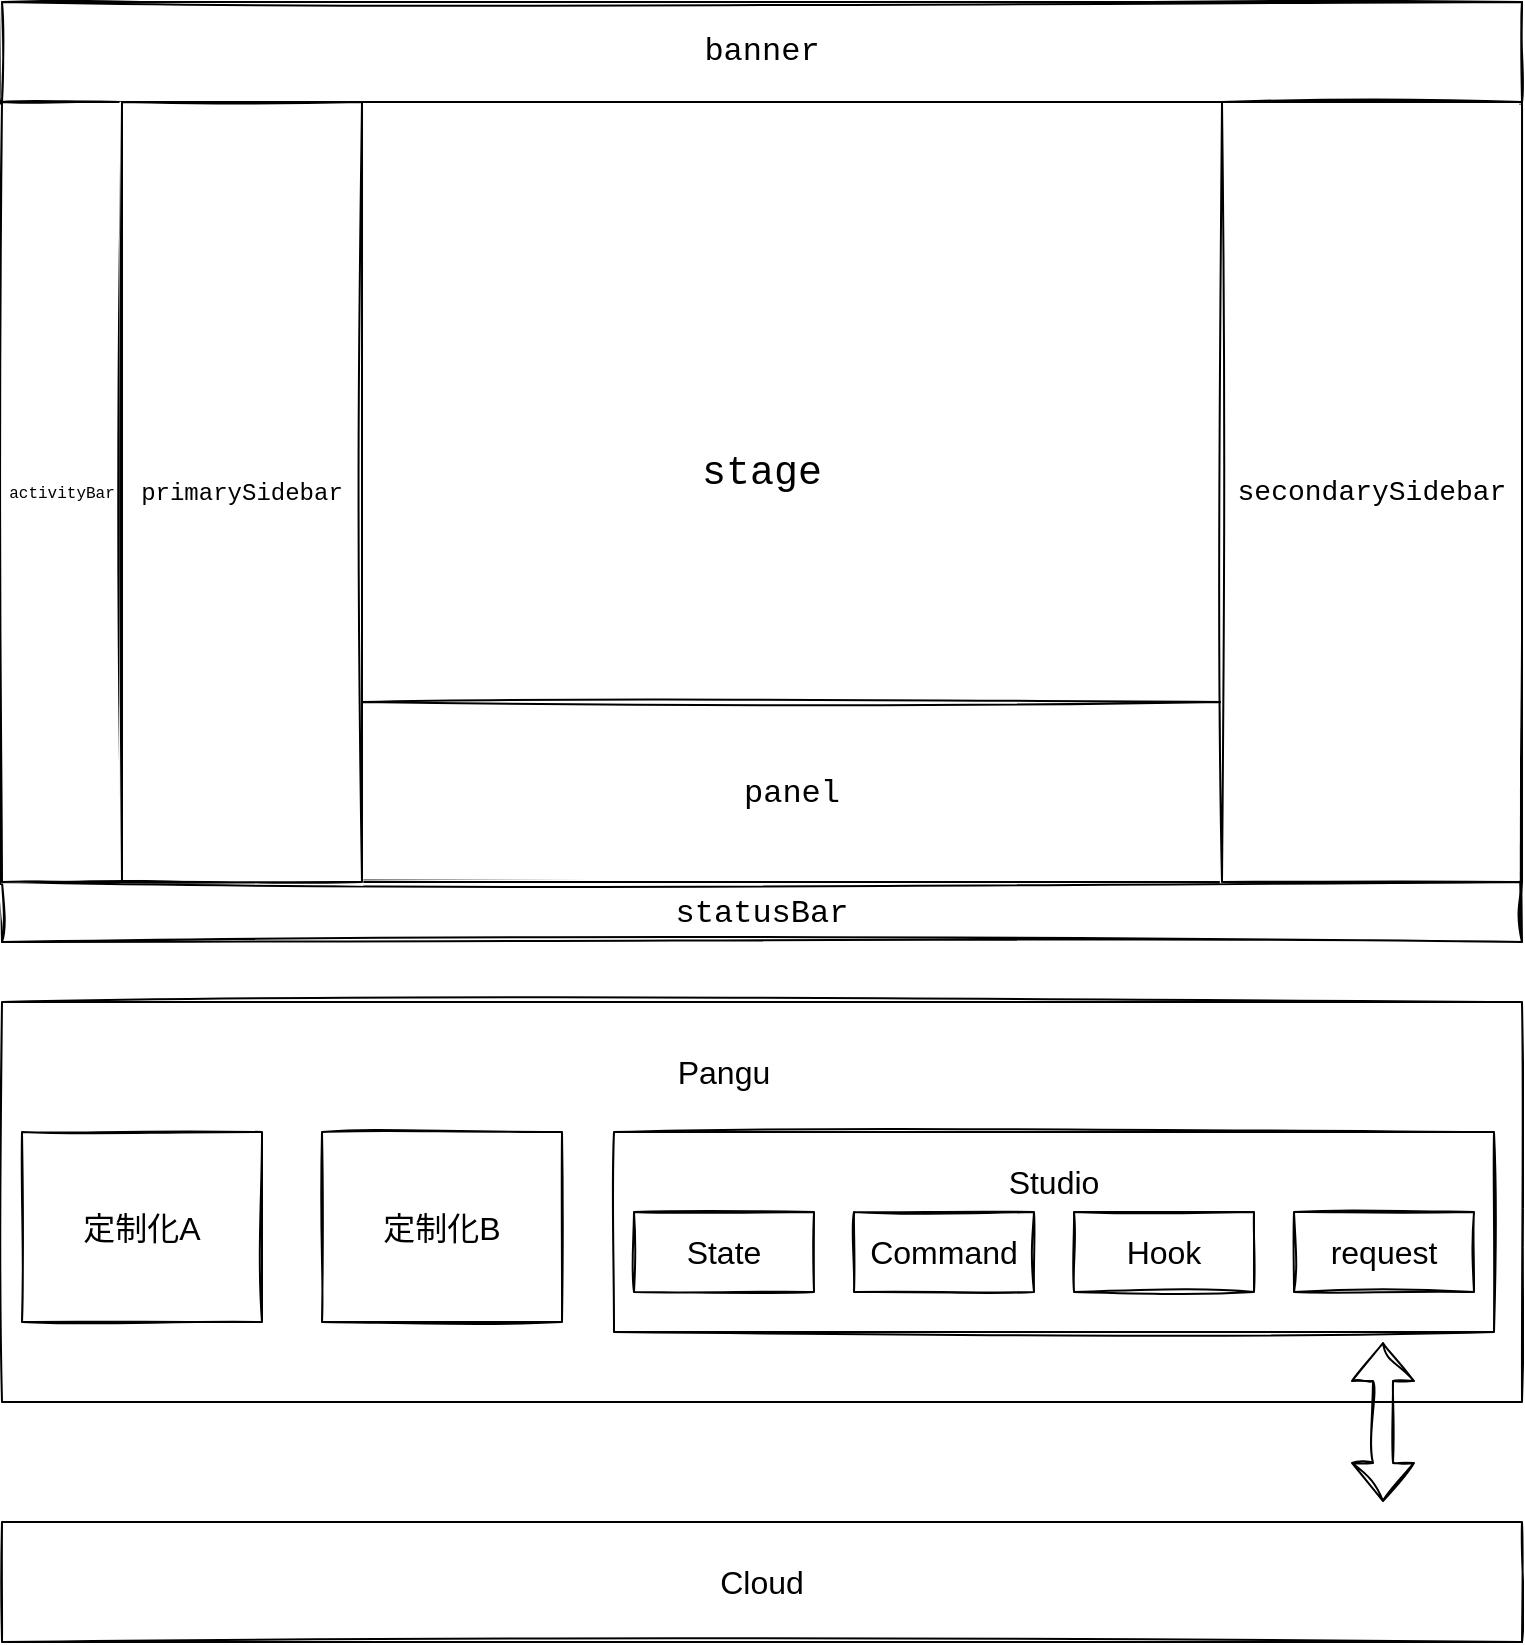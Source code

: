 <mxfile>
    <diagram id="obpM0CVMbgbyZWfBRz0b" name="Page-1">
        <mxGraphModel dx="877" dy="540" grid="1" gridSize="10" guides="1" tooltips="1" connect="1" arrows="1" fold="1" page="1" pageScale="1" pageWidth="1600" pageHeight="1200" math="0" shadow="0">
            <root>
                <mxCell id="0"/>
                <mxCell id="1" parent="0"/>
                <mxCell id="18" value="" style="whiteSpace=wrap;html=1;rounded=0;sketch=1;fontSize=16;" vertex="1" parent="1">
                    <mxGeometry x="80" y="780" width="760" height="200" as="geometry"/>
                </mxCell>
                <mxCell id="2" value="&lt;div style=&quot;background-color: rgb(255, 255, 255); font-family: Menlo, Monaco, &amp;quot;Courier New&amp;quot;, monospace; line-height: 18px; font-size: 20px;&quot;&gt;stage&lt;/div&gt;" style="whiteSpace=wrap;html=1;sketch=1;curveFitting=1;jiggle=2;" vertex="1" parent="1">
                    <mxGeometry x="80" y="280" width="760" height="470" as="geometry"/>
                </mxCell>
                <mxCell id="3" value="&lt;div style=&quot;background-color: rgb(255, 255, 255); font-family: Menlo, Monaco, &amp;quot;Courier New&amp;quot;, monospace; line-height: 18px; font-size: 16px;&quot;&gt;statusBar&lt;/div&gt;" style="whiteSpace=wrap;html=1;rounded=0;sketch=1;curveFitting=1;jiggle=2;" vertex="1" parent="1">
                    <mxGeometry x="80" y="720" width="760" height="30" as="geometry"/>
                </mxCell>
                <mxCell id="4" value="&lt;div style=&quot;background-color: rgb(255, 255, 255); font-family: Menlo, Monaco, &amp;quot;Courier New&amp;quot;, monospace; line-height: 18px; font-size: 16px;&quot;&gt;panel&lt;/div&gt;" style="whiteSpace=wrap;html=1;rounded=0;sketch=1;" vertex="1" parent="1">
                    <mxGeometry x="260" y="630" width="430" height="90" as="geometry"/>
                </mxCell>
                <mxCell id="5" value="&lt;div style=&quot;background-color: rgb(255, 255, 255); font-family: Menlo, Monaco, &amp;quot;Courier New&amp;quot;, monospace; line-height: 18px;&quot;&gt;&lt;font style=&quot;font-size: 8px;&quot;&gt;activityBar&lt;/font&gt;&lt;/div&gt;" style="whiteSpace=wrap;html=1;rounded=0;sketch=1;" vertex="1" parent="1">
                    <mxGeometry x="80" y="330" width="60" height="390" as="geometry"/>
                </mxCell>
                <mxCell id="6" value="&lt;div style=&quot;background-color: rgb(255, 255, 255); font-family: Menlo, Monaco, &amp;quot;Courier New&amp;quot;, monospace; line-height: 18px;&quot;&gt;&lt;font style=&quot;font-size: 16px;&quot;&gt;banner&lt;/font&gt;&lt;/div&gt;" style="whiteSpace=wrap;html=1;rounded=0;sketch=1;" vertex="1" parent="1">
                    <mxGeometry x="80" y="280" width="760" height="50" as="geometry"/>
                </mxCell>
                <mxCell id="7" value="&lt;div style=&quot;background-color: rgb(255, 255, 255); font-family: Menlo, Monaco, &amp;quot;Courier New&amp;quot;, monospace; line-height: 18px;&quot;&gt;&lt;font style=&quot;font-size: 14px;&quot;&gt;secondarySidebar&lt;/font&gt;&lt;/div&gt;" style="whiteSpace=wrap;html=1;rounded=0;sketch=1;" vertex="1" parent="1">
                    <mxGeometry x="690" y="330" width="150" height="390" as="geometry"/>
                </mxCell>
                <mxCell id="8" value="&lt;div style=&quot;background-color: rgb(255, 255, 255); font-family: Menlo, Monaco, &amp;quot;Courier New&amp;quot;, monospace; font-size: 12px; line-height: 18px;&quot;&gt;primarySidebar&lt;/div&gt;" style="whiteSpace=wrap;html=1;rounded=0;sketch=1;fontSize=16;" vertex="1" parent="1">
                    <mxGeometry x="140" y="330" width="120" height="390" as="geometry"/>
                </mxCell>
                <mxCell id="9" value="" style="whiteSpace=wrap;html=1;rounded=0;sketch=1;fontSize=16;" vertex="1" parent="1">
                    <mxGeometry x="386" y="845" width="440" height="100" as="geometry"/>
                </mxCell>
                <mxCell id="10" value="State" style="whiteSpace=wrap;html=1;rounded=0;sketch=1;fontSize=16;" vertex="1" parent="1">
                    <mxGeometry x="396" y="885" width="90" height="40" as="geometry"/>
                </mxCell>
                <mxCell id="11" value="Command" style="whiteSpace=wrap;html=1;rounded=0;sketch=1;fontSize=16;" vertex="1" parent="1">
                    <mxGeometry x="506" y="885" width="90" height="40" as="geometry"/>
                </mxCell>
                <mxCell id="12" value="Hook" style="whiteSpace=wrap;html=1;rounded=0;sketch=1;fontSize=16;" vertex="1" parent="1">
                    <mxGeometry x="616" y="885" width="90" height="40" as="geometry"/>
                </mxCell>
                <mxCell id="13" value="request" style="whiteSpace=wrap;html=1;rounded=0;sketch=1;fontSize=16;" vertex="1" parent="1">
                    <mxGeometry x="726" y="885" width="90" height="40" as="geometry"/>
                </mxCell>
                <mxCell id="14" value="Cloud" style="whiteSpace=wrap;html=1;rounded=0;sketch=1;fontSize=16;" vertex="1" parent="1">
                    <mxGeometry x="80" y="1040" width="760" height="60" as="geometry"/>
                </mxCell>
                <mxCell id="15" value="" style="edgeStyle=none;orthogonalLoop=1;jettySize=auto;html=1;fontSize=16;shape=flexArrow;sketch=1;curveFitting=1;jiggle=2;startArrow=block;" edge="1" parent="1">
                    <mxGeometry width="80" relative="1" as="geometry">
                        <mxPoint x="770.5" y="950" as="sourcePoint"/>
                        <mxPoint x="770.5" y="1030" as="targetPoint"/>
                        <Array as="points"/>
                    </mxGeometry>
                </mxCell>
                <mxCell id="17" value="Studio" style="text;strokeColor=none;align=center;fillColor=none;html=1;verticalAlign=middle;whiteSpace=wrap;rounded=0;sketch=1;fontSize=16;" vertex="1" parent="1">
                    <mxGeometry x="576" y="855" width="60" height="30" as="geometry"/>
                </mxCell>
                <mxCell id="19" value="定制化A" style="whiteSpace=wrap;html=1;rounded=0;sketch=1;fontSize=16;" vertex="1" parent="1">
                    <mxGeometry x="90" y="845" width="120" height="95" as="geometry"/>
                </mxCell>
                <mxCell id="20" value="定制化B" style="whiteSpace=wrap;html=1;rounded=0;sketch=1;fontSize=16;" vertex="1" parent="1">
                    <mxGeometry x="240" y="845" width="120" height="95" as="geometry"/>
                </mxCell>
                <mxCell id="21" value="Pangu" style="text;strokeColor=none;align=center;fillColor=none;html=1;verticalAlign=middle;whiteSpace=wrap;rounded=0;sketch=1;fontSize=16;" vertex="1" parent="1">
                    <mxGeometry x="411" y="800" width="60" height="30" as="geometry"/>
                </mxCell>
            </root>
        </mxGraphModel>
    </diagram>
</mxfile>